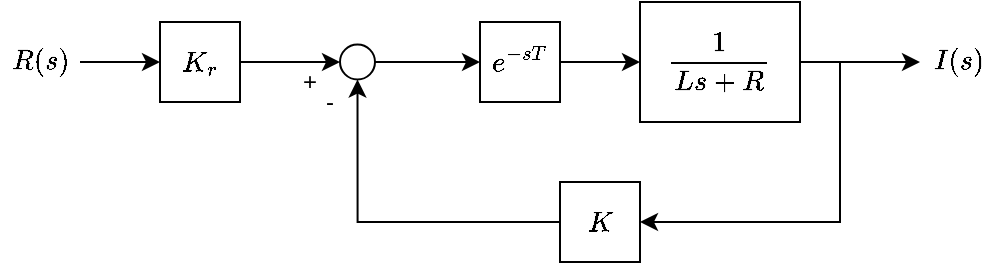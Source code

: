 <mxfile version="16.1.2" type="device" pages="2"><diagram id="4kOfdi2NNQbMZyIqTKrj" name="system_with_delay"><mxGraphModel dx="1102" dy="1025" grid="1" gridSize="10" guides="1" tooltips="1" connect="1" arrows="1" fold="1" page="1" pageScale="1" pageWidth="827" pageHeight="1169" math="1" shadow="0"><root><mxCell id="0"/><mxCell id="1" parent="0"/><mxCell id="OXgNa8jdvnOJQi5Cuirx-8" style="edgeStyle=orthogonalEdgeStyle;rounded=0;orthogonalLoop=1;jettySize=auto;html=1;" parent="1" source="OXgNa8jdvnOJQi5Cuirx-1" target="OXgNa8jdvnOJQi5Cuirx-7" edge="1"><mxGeometry relative="1" as="geometry"/></mxCell><mxCell id="OXgNa8jdvnOJQi5Cuirx-10" style="edgeStyle=orthogonalEdgeStyle;rounded=0;orthogonalLoop=1;jettySize=auto;html=1;exitX=1;exitY=0.5;exitDx=0;exitDy=0;entryX=1;entryY=0.5;entryDx=0;entryDy=0;" parent="1" source="OXgNa8jdvnOJQi5Cuirx-1" target="OXgNa8jdvnOJQi5Cuirx-9" edge="1"><mxGeometry relative="1" as="geometry"/></mxCell><mxCell id="OXgNa8jdvnOJQi5Cuirx-1" value="`1/(Ls+R)`" style="rounded=0;whiteSpace=wrap;html=1;fontSize=12;fontFamily=Helvetica;" parent="1" vertex="1"><mxGeometry x="400" y="230" width="80" height="60" as="geometry"/></mxCell><mxCell id="OXgNa8jdvnOJQi5Cuirx-3" style="edgeStyle=orthogonalEdgeStyle;rounded=0;orthogonalLoop=1;jettySize=auto;html=1;entryX=0;entryY=0.5;entryDx=0;entryDy=0;" parent="1" source="OXgNa8jdvnOJQi5Cuirx-2" target="OXgNa8jdvnOJQi5Cuirx-1" edge="1"><mxGeometry relative="1" as="geometry"/></mxCell><mxCell id="OXgNa8jdvnOJQi5Cuirx-2" value="`e^(-sT)`" style="rounded=0;whiteSpace=wrap;html=1;fontSize=12;fontFamily=Helvetica;" parent="1" vertex="1"><mxGeometry x="320" y="240" width="40" height="40" as="geometry"/></mxCell><mxCell id="OXgNa8jdvnOJQi5Cuirx-6" style="edgeStyle=orthogonalEdgeStyle;rounded=0;orthogonalLoop=1;jettySize=auto;html=1;entryX=0;entryY=0.5;entryDx=0;entryDy=0;" parent="1" source="OXgNa8jdvnOJQi5Cuirx-5" target="OXgNa8jdvnOJQi5Cuirx-2" edge="1"><mxGeometry relative="1" as="geometry"/></mxCell><mxCell id="OXgNa8jdvnOJQi5Cuirx-5" value="" style="ellipse;whiteSpace=wrap;html=1;aspect=fixed;" parent="1" vertex="1"><mxGeometry x="250" y="251.25" width="17.5" height="17.5" as="geometry"/></mxCell><mxCell id="OXgNa8jdvnOJQi5Cuirx-7" value="`I(s)`" style="text;html=1;strokeColor=none;fillColor=none;align=center;verticalAlign=middle;whiteSpace=wrap;rounded=0;" parent="1" vertex="1"><mxGeometry x="540" y="245" width="40" height="30" as="geometry"/></mxCell><mxCell id="OXgNa8jdvnOJQi5Cuirx-11" style="edgeStyle=orthogonalEdgeStyle;rounded=0;orthogonalLoop=1;jettySize=auto;html=1;exitX=0;exitY=0.5;exitDx=0;exitDy=0;entryX=0.5;entryY=1;entryDx=0;entryDy=0;" parent="1" source="OXgNa8jdvnOJQi5Cuirx-9" target="OXgNa8jdvnOJQi5Cuirx-5" edge="1"><mxGeometry relative="1" as="geometry"/></mxCell><mxCell id="OXgNa8jdvnOJQi5Cuirx-9" value="`K`" style="rounded=0;whiteSpace=wrap;html=1;fontSize=12;fontFamily=Helvetica;" parent="1" vertex="1"><mxGeometry x="360" y="320" width="40" height="40" as="geometry"/></mxCell><mxCell id="OXgNa8jdvnOJQi5Cuirx-13" style="edgeStyle=orthogonalEdgeStyle;rounded=0;orthogonalLoop=1;jettySize=auto;html=1;exitX=1;exitY=0.5;exitDx=0;exitDy=0;entryX=0;entryY=0.5;entryDx=0;entryDy=0;" parent="1" source="OXgNa8jdvnOJQi5Cuirx-12" target="OXgNa8jdvnOJQi5Cuirx-5" edge="1"><mxGeometry relative="1" as="geometry"/></mxCell><mxCell id="OXgNa8jdvnOJQi5Cuirx-12" value="`K_r`" style="rounded=0;whiteSpace=wrap;html=1;fontSize=12;fontFamily=Helvetica;" parent="1" vertex="1"><mxGeometry x="160" y="240" width="40" height="40" as="geometry"/></mxCell><mxCell id="OXgNa8jdvnOJQi5Cuirx-15" style="edgeStyle=orthogonalEdgeStyle;rounded=0;orthogonalLoop=1;jettySize=auto;html=1;entryX=0;entryY=0.5;entryDx=0;entryDy=0;" parent="1" source="OXgNa8jdvnOJQi5Cuirx-14" target="OXgNa8jdvnOJQi5Cuirx-12" edge="1"><mxGeometry relative="1" as="geometry"/></mxCell><mxCell id="OXgNa8jdvnOJQi5Cuirx-14" value="`R(s)`" style="text;html=1;strokeColor=none;fillColor=none;align=center;verticalAlign=middle;whiteSpace=wrap;rounded=0;" parent="1" vertex="1"><mxGeometry x="80" y="245" width="40" height="30" as="geometry"/></mxCell><mxCell id="OXgNa8jdvnOJQi5Cuirx-16" value="+" style="text;html=1;strokeColor=none;fillColor=none;align=center;verticalAlign=middle;whiteSpace=wrap;rounded=0;" parent="1" vertex="1"><mxGeometry x="220" y="260" width="30" height="20" as="geometry"/></mxCell><mxCell id="OXgNa8jdvnOJQi5Cuirx-17" value="-" style="text;html=1;strokeColor=none;fillColor=none;align=center;verticalAlign=middle;whiteSpace=wrap;rounded=0;" parent="1" vertex="1"><mxGeometry x="230" y="270" width="30" height="20" as="geometry"/></mxCell></root></mxGraphModel></diagram><diagram name="ideal_system" id="-AbYlBUMx8vxqiVm9kco"><mxGraphModel dx="760" dy="707" grid="1" gridSize="10" guides="1" tooltips="1" connect="1" arrows="1" fold="1" page="1" pageScale="1" pageWidth="827" pageHeight="1169" math="1" shadow="0"><root><mxCell id="aGh0GPlLCEERyzt0FiDg-0"/><mxCell id="aGh0GPlLCEERyzt0FiDg-1" parent="aGh0GPlLCEERyzt0FiDg-0"/><mxCell id="aGh0GPlLCEERyzt0FiDg-2" style="edgeStyle=orthogonalEdgeStyle;rounded=0;orthogonalLoop=1;jettySize=auto;html=1;" edge="1" parent="aGh0GPlLCEERyzt0FiDg-1" source="aGh0GPlLCEERyzt0FiDg-4" target="aGh0GPlLCEERyzt0FiDg-9"><mxGeometry relative="1" as="geometry"/></mxCell><mxCell id="aGh0GPlLCEERyzt0FiDg-3" style="edgeStyle=orthogonalEdgeStyle;rounded=0;orthogonalLoop=1;jettySize=auto;html=1;exitX=1;exitY=0.5;exitDx=0;exitDy=0;entryX=1;entryY=0.5;entryDx=0;entryDy=0;" edge="1" parent="aGh0GPlLCEERyzt0FiDg-1" source="aGh0GPlLCEERyzt0FiDg-4" target="aGh0GPlLCEERyzt0FiDg-11"><mxGeometry relative="1" as="geometry"><Array as="points"><mxPoint x="480" y="260"/><mxPoint x="480" y="340"/></Array></mxGeometry></mxCell><mxCell id="aGh0GPlLCEERyzt0FiDg-4" value="`1/(Ls+R)`" style="rounded=0;whiteSpace=wrap;html=1;fontSize=12;fontFamily=Helvetica;" vertex="1" parent="aGh0GPlLCEERyzt0FiDg-1"><mxGeometry x="334" y="230" width="80" height="60" as="geometry"/></mxCell><mxCell id="aGh0GPlLCEERyzt0FiDg-5" style="edgeStyle=orthogonalEdgeStyle;rounded=0;orthogonalLoop=1;jettySize=auto;html=1;entryX=0;entryY=0.5;entryDx=0;entryDy=0;exitX=1;exitY=0.5;exitDx=0;exitDy=0;" edge="1" parent="aGh0GPlLCEERyzt0FiDg-1" source="aGh0GPlLCEERyzt0FiDg-8" target="aGh0GPlLCEERyzt0FiDg-4"><mxGeometry relative="1" as="geometry"><mxPoint x="270" y="260" as="sourcePoint"/></mxGeometry></mxCell><mxCell id="aGh0GPlLCEERyzt0FiDg-8" value="" style="ellipse;whiteSpace=wrap;html=1;aspect=fixed;" vertex="1" parent="aGh0GPlLCEERyzt0FiDg-1"><mxGeometry x="250" y="251.25" width="17.5" height="17.5" as="geometry"/></mxCell><mxCell id="aGh0GPlLCEERyzt0FiDg-9" value="`I(s)`" style="text;html=1;strokeColor=none;fillColor=none;align=center;verticalAlign=middle;whiteSpace=wrap;rounded=0;" vertex="1" parent="aGh0GPlLCEERyzt0FiDg-1"><mxGeometry x="540" y="245" width="40" height="30" as="geometry"/></mxCell><mxCell id="aGh0GPlLCEERyzt0FiDg-10" style="edgeStyle=orthogonalEdgeStyle;rounded=0;orthogonalLoop=1;jettySize=auto;html=1;exitX=0;exitY=0.5;exitDx=0;exitDy=0;entryX=0.5;entryY=1;entryDx=0;entryDy=0;" edge="1" parent="aGh0GPlLCEERyzt0FiDg-1" source="aGh0GPlLCEERyzt0FiDg-11" target="aGh0GPlLCEERyzt0FiDg-8"><mxGeometry relative="1" as="geometry"/></mxCell><mxCell id="aGh0GPlLCEERyzt0FiDg-11" value="`K`" style="rounded=0;whiteSpace=wrap;html=1;fontSize=12;fontFamily=Helvetica;" vertex="1" parent="aGh0GPlLCEERyzt0FiDg-1"><mxGeometry x="360" y="320" width="40" height="40" as="geometry"/></mxCell><mxCell id="aGh0GPlLCEERyzt0FiDg-12" style="edgeStyle=orthogonalEdgeStyle;rounded=0;orthogonalLoop=1;jettySize=auto;html=1;exitX=1;exitY=0.5;exitDx=0;exitDy=0;entryX=0;entryY=0.5;entryDx=0;entryDy=0;" edge="1" parent="aGh0GPlLCEERyzt0FiDg-1" source="aGh0GPlLCEERyzt0FiDg-13" target="aGh0GPlLCEERyzt0FiDg-8"><mxGeometry relative="1" as="geometry"/></mxCell><mxCell id="aGh0GPlLCEERyzt0FiDg-13" value="`K_r`" style="rounded=0;whiteSpace=wrap;html=1;fontSize=12;fontFamily=Helvetica;" vertex="1" parent="aGh0GPlLCEERyzt0FiDg-1"><mxGeometry x="160" y="240" width="40" height="40" as="geometry"/></mxCell><mxCell id="aGh0GPlLCEERyzt0FiDg-14" style="edgeStyle=orthogonalEdgeStyle;rounded=0;orthogonalLoop=1;jettySize=auto;html=1;entryX=0;entryY=0.5;entryDx=0;entryDy=0;" edge="1" parent="aGh0GPlLCEERyzt0FiDg-1" source="aGh0GPlLCEERyzt0FiDg-15" target="aGh0GPlLCEERyzt0FiDg-13"><mxGeometry relative="1" as="geometry"/></mxCell><mxCell id="aGh0GPlLCEERyzt0FiDg-15" value="`R(s)`" style="text;html=1;strokeColor=none;fillColor=none;align=center;verticalAlign=middle;whiteSpace=wrap;rounded=0;" vertex="1" parent="aGh0GPlLCEERyzt0FiDg-1"><mxGeometry x="80" y="245" width="40" height="30" as="geometry"/></mxCell><mxCell id="aGh0GPlLCEERyzt0FiDg-16" value="+" style="text;html=1;strokeColor=none;fillColor=none;align=center;verticalAlign=middle;whiteSpace=wrap;rounded=0;" vertex="1" parent="aGh0GPlLCEERyzt0FiDg-1"><mxGeometry x="220" y="260" width="30" height="20" as="geometry"/></mxCell><mxCell id="aGh0GPlLCEERyzt0FiDg-17" value="-" style="text;html=1;strokeColor=none;fillColor=none;align=center;verticalAlign=middle;whiteSpace=wrap;rounded=0;" vertex="1" parent="aGh0GPlLCEERyzt0FiDg-1"><mxGeometry x="230" y="270" width="30" height="20" as="geometry"/></mxCell></root></mxGraphModel></diagram></mxfile>